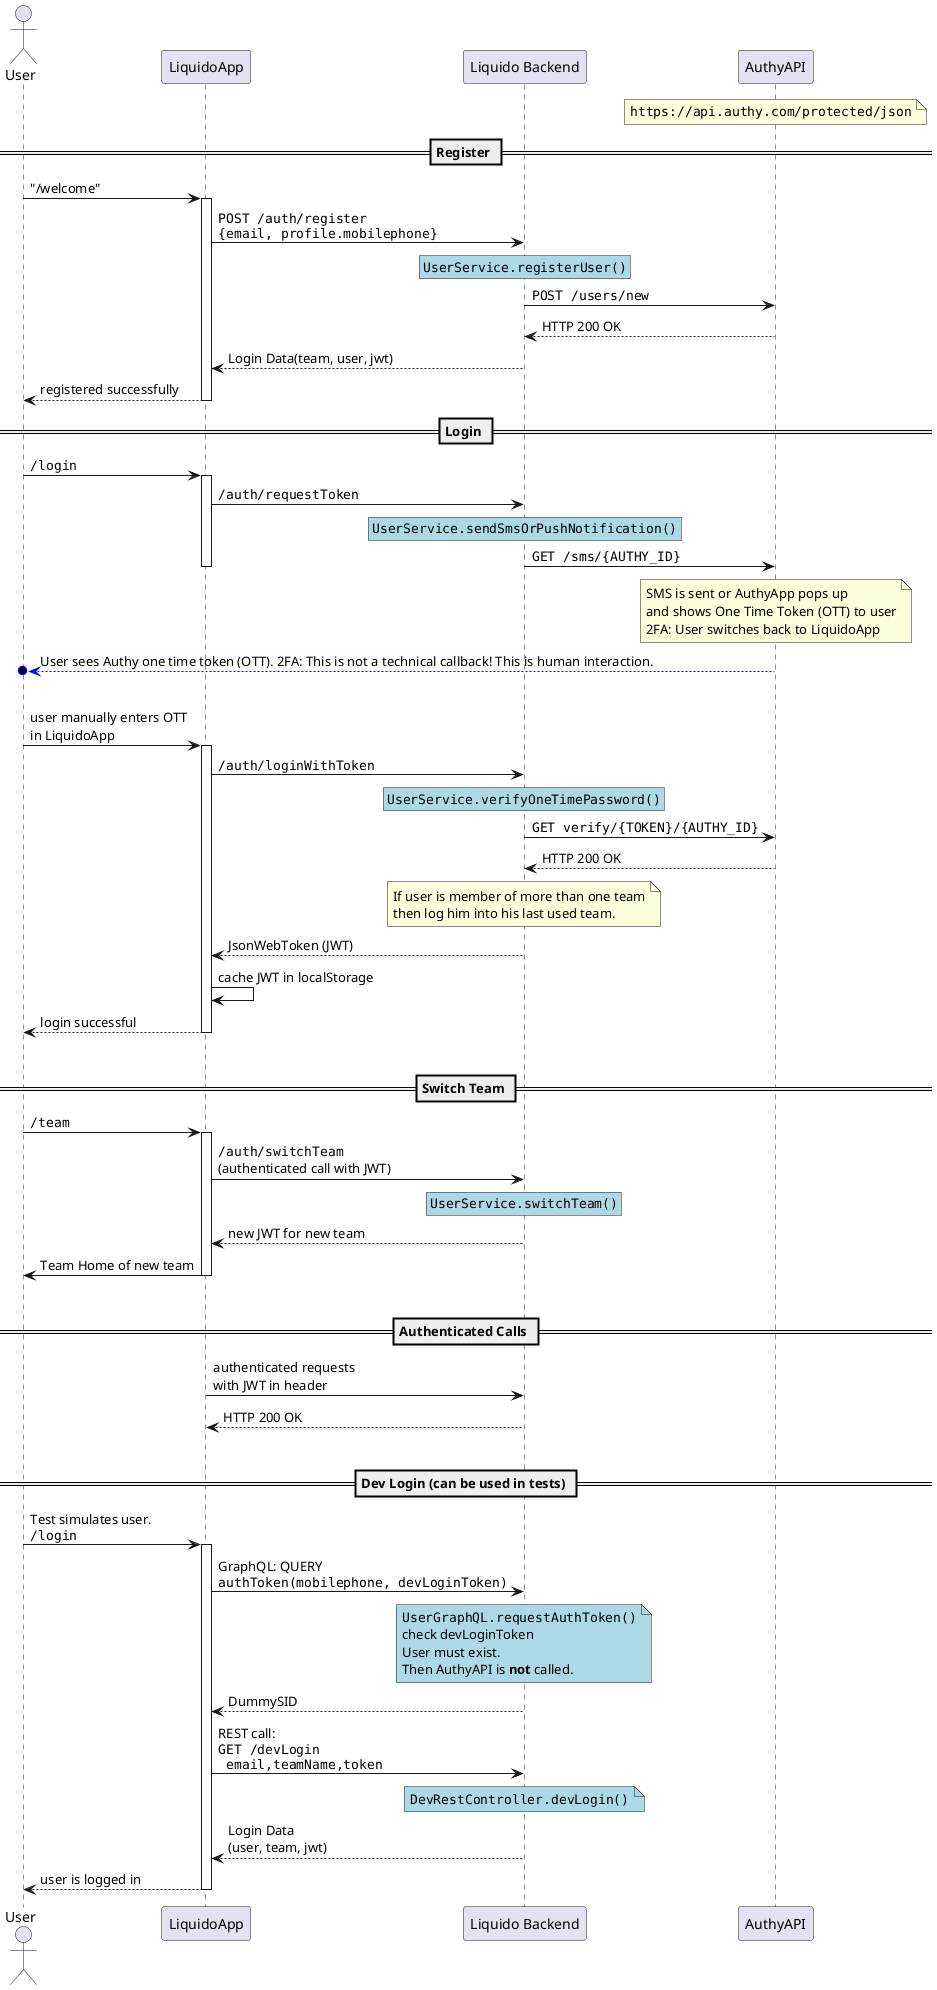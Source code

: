 @startuml

actor User
participant LiquidoApp
participant "Liquido Backend" as BE
participant AuthyAPI

note over AuthyAPI: ""https://api.authy.com/protected/json""

== Register ==

User -> LiquidoApp: "/welcome"
activate LiquidoApp
LiquidoApp -> BE: ""POST /auth/register""\n""{email, profile.mobilephone}""
rnote over BE #lightblue: ""UserService.registerUser()""
BE -> AuthyAPI: ""POST /users/new""
AuthyAPI --> BE: HTTP 200 OK
BE --> LiquidoApp: Login Data(team, user, jwt)
LiquidoApp --> User: registered successfully
deactivate LiquidoApp

== Login ==

User -> LiquidoApp: ""/login""
activate LiquidoApp
LiquidoApp -> BE: ""/auth/requestToken""
rnote over BE #lightblue: ""UserService.sendSmsOrPushNotification()""
BE -> AuthyAPI: ""GET /sms/{AUTHY_ID}""
deactivate LiquidoApp

note over AuthyAPI: SMS is sent or AuthyApp pops up\nand shows One Time Token (OTT) to user\n2FA: User switches back to LiquidoApp
AuthyAPI -[#blue]->o User: User sees Authy one time token (OTT). 2FA: This is not a technical callback! This is human interaction.

|||

User -> LiquidoApp: user manually enters OTT\nin LiquidoApp
activate LiquidoApp
LiquidoApp -> BE: ""/auth/loginWithToken""
rnote over BE #lightblue: ""UserService.verifyOneTimePassword()""
BE -> AuthyAPI: ""GET verify/{TOKEN}/{AUTHY_ID}""
AuthyAPI --> BE: HTTP 200 OK
note over BE: If user is member of more than one team\nthen log him into his last used team.
BE --> LiquidoApp: JsonWebToken (JWT)
LiquidoApp -> LiquidoApp: cache JWT in localStorage
LiquidoApp --> User: login successful
deactivate LiquidoApp

|||
== Switch Team ==

User -> LiquidoApp: ""/team""
activate LiquidoApp
LiquidoApp -> BE: ""/auth/switchTeam""\n(authenticated call with JWT)
rnote over BE #lightblue: ""UserService.switchTeam()""
' should I require authentication via authy here again?
BE --> LiquidoApp: new JWT for new team
LiquidoApp -> User: Team Home of new team
deactivate LiquidoApp

|||
== Authenticated Calls ==

LiquidoApp -> BE: authenticated requests\nwith JWT in header
BE --> LiquidoApp: HTTP 200 OK

|||
== Dev Login (can be used in tests) ==

User -> LiquidoApp: Test simulates user.\n""/login""
activate LiquidoApp
LiquidoApp -> BE: GraphQL: QUERY\n""authToken(mobilephone, devLoginToken)""
note over BE #lightblue: ""UserGraphQL.requestAuthToken()""\ncheck devLoginToken\nUser must exist.\nThen AuthyAPI is **not** called.
BE --> LiquidoApp: DummySID

LiquidoApp -> BE: REST call:\n""GET /devLogin""\n"" email,teamName,token""
note over BE #lightblue: ""DevRestController.devLogin()""
BE --> LiquidoApp: Login Data\n(user, team, jwt)
LiquidoApp --> User: user is logged in
deactivate LiquidoApp

@enduml